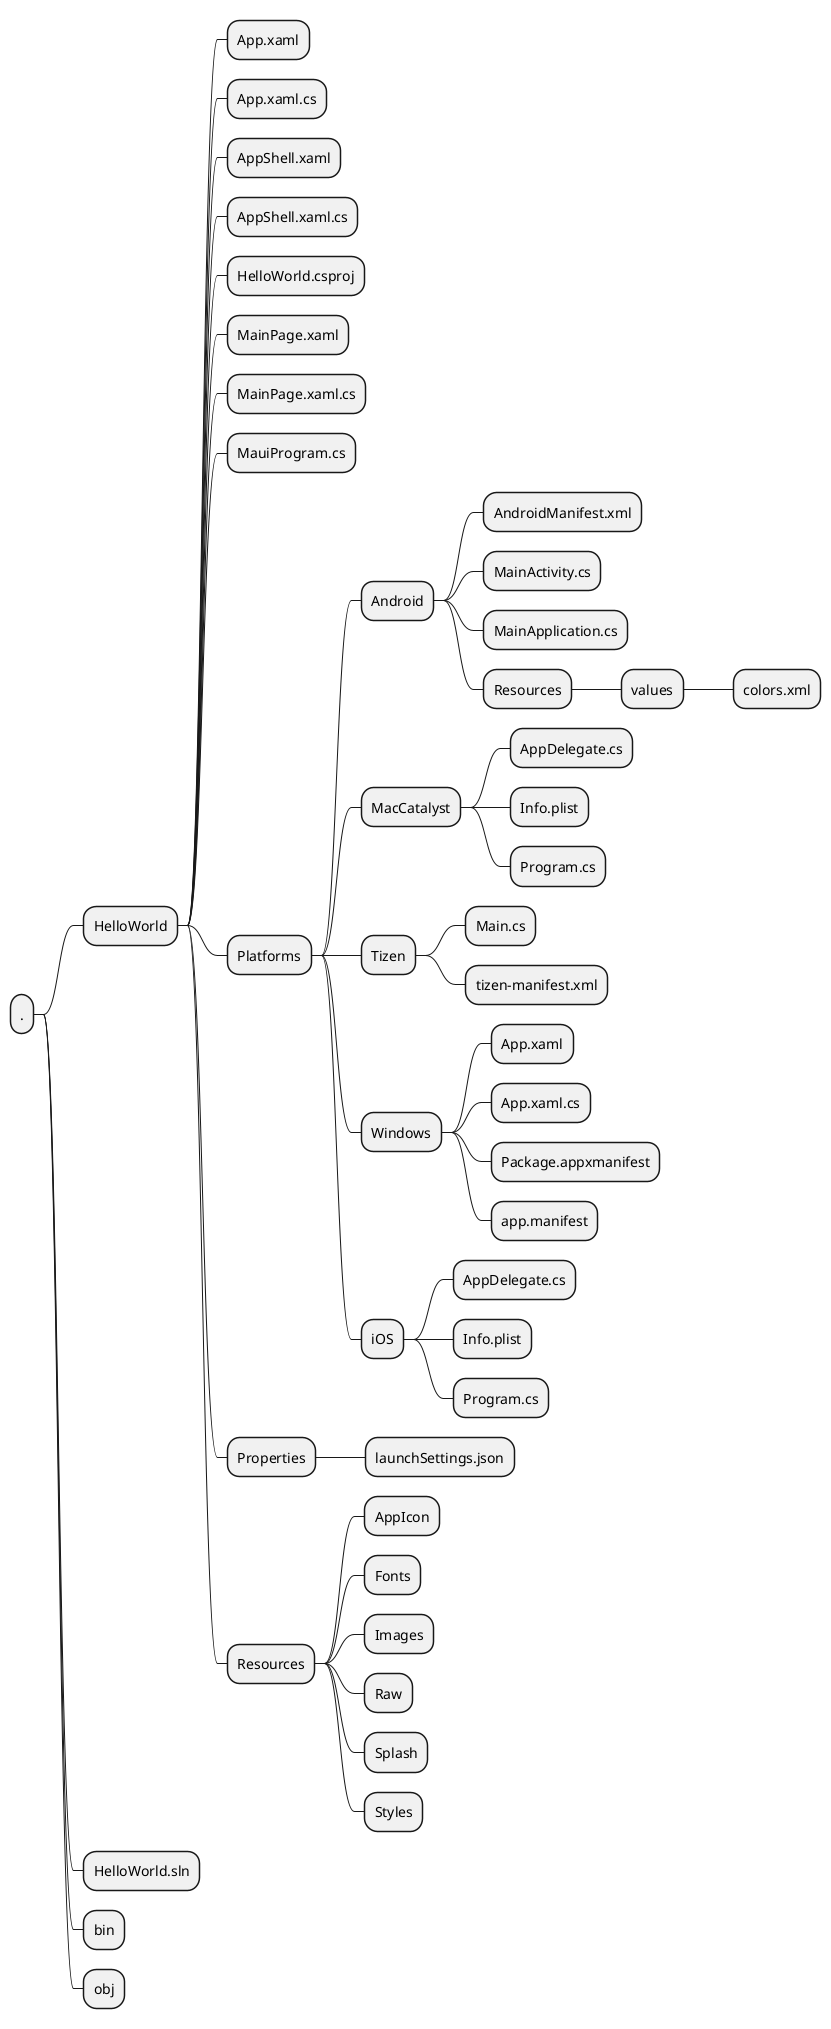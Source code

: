 
@startmindmap
* .
** HelloWorld
*** App.xaml
*** App.xaml.cs
*** AppShell.xaml
*** AppShell.xaml.cs
*** HelloWorld.csproj
*** MainPage.xaml
*** MainPage.xaml.cs
*** MauiProgram.cs
*** Platforms
**** Android
***** AndroidManifest.xml
***** MainActivity.cs
***** MainApplication.cs
***** Resources
****** values
******* colors.xml
**** MacCatalyst
***** AppDelegate.cs
***** Info.plist
***** Program.cs
**** Tizen
***** Main.cs
***** tizen-manifest.xml
**** Windows
***** App.xaml
***** App.xaml.cs
***** Package.appxmanifest
***** app.manifest
**** iOS
***** AppDelegate.cs
***** Info.plist
***** Program.cs
*** Properties
**** launchSettings.json
*** Resources
**** AppIcon
**** Fonts
**** Images
**** Raw
**** Splash
**** Styles
** HelloWorld.sln
** bin
** obj
@endmindmap

